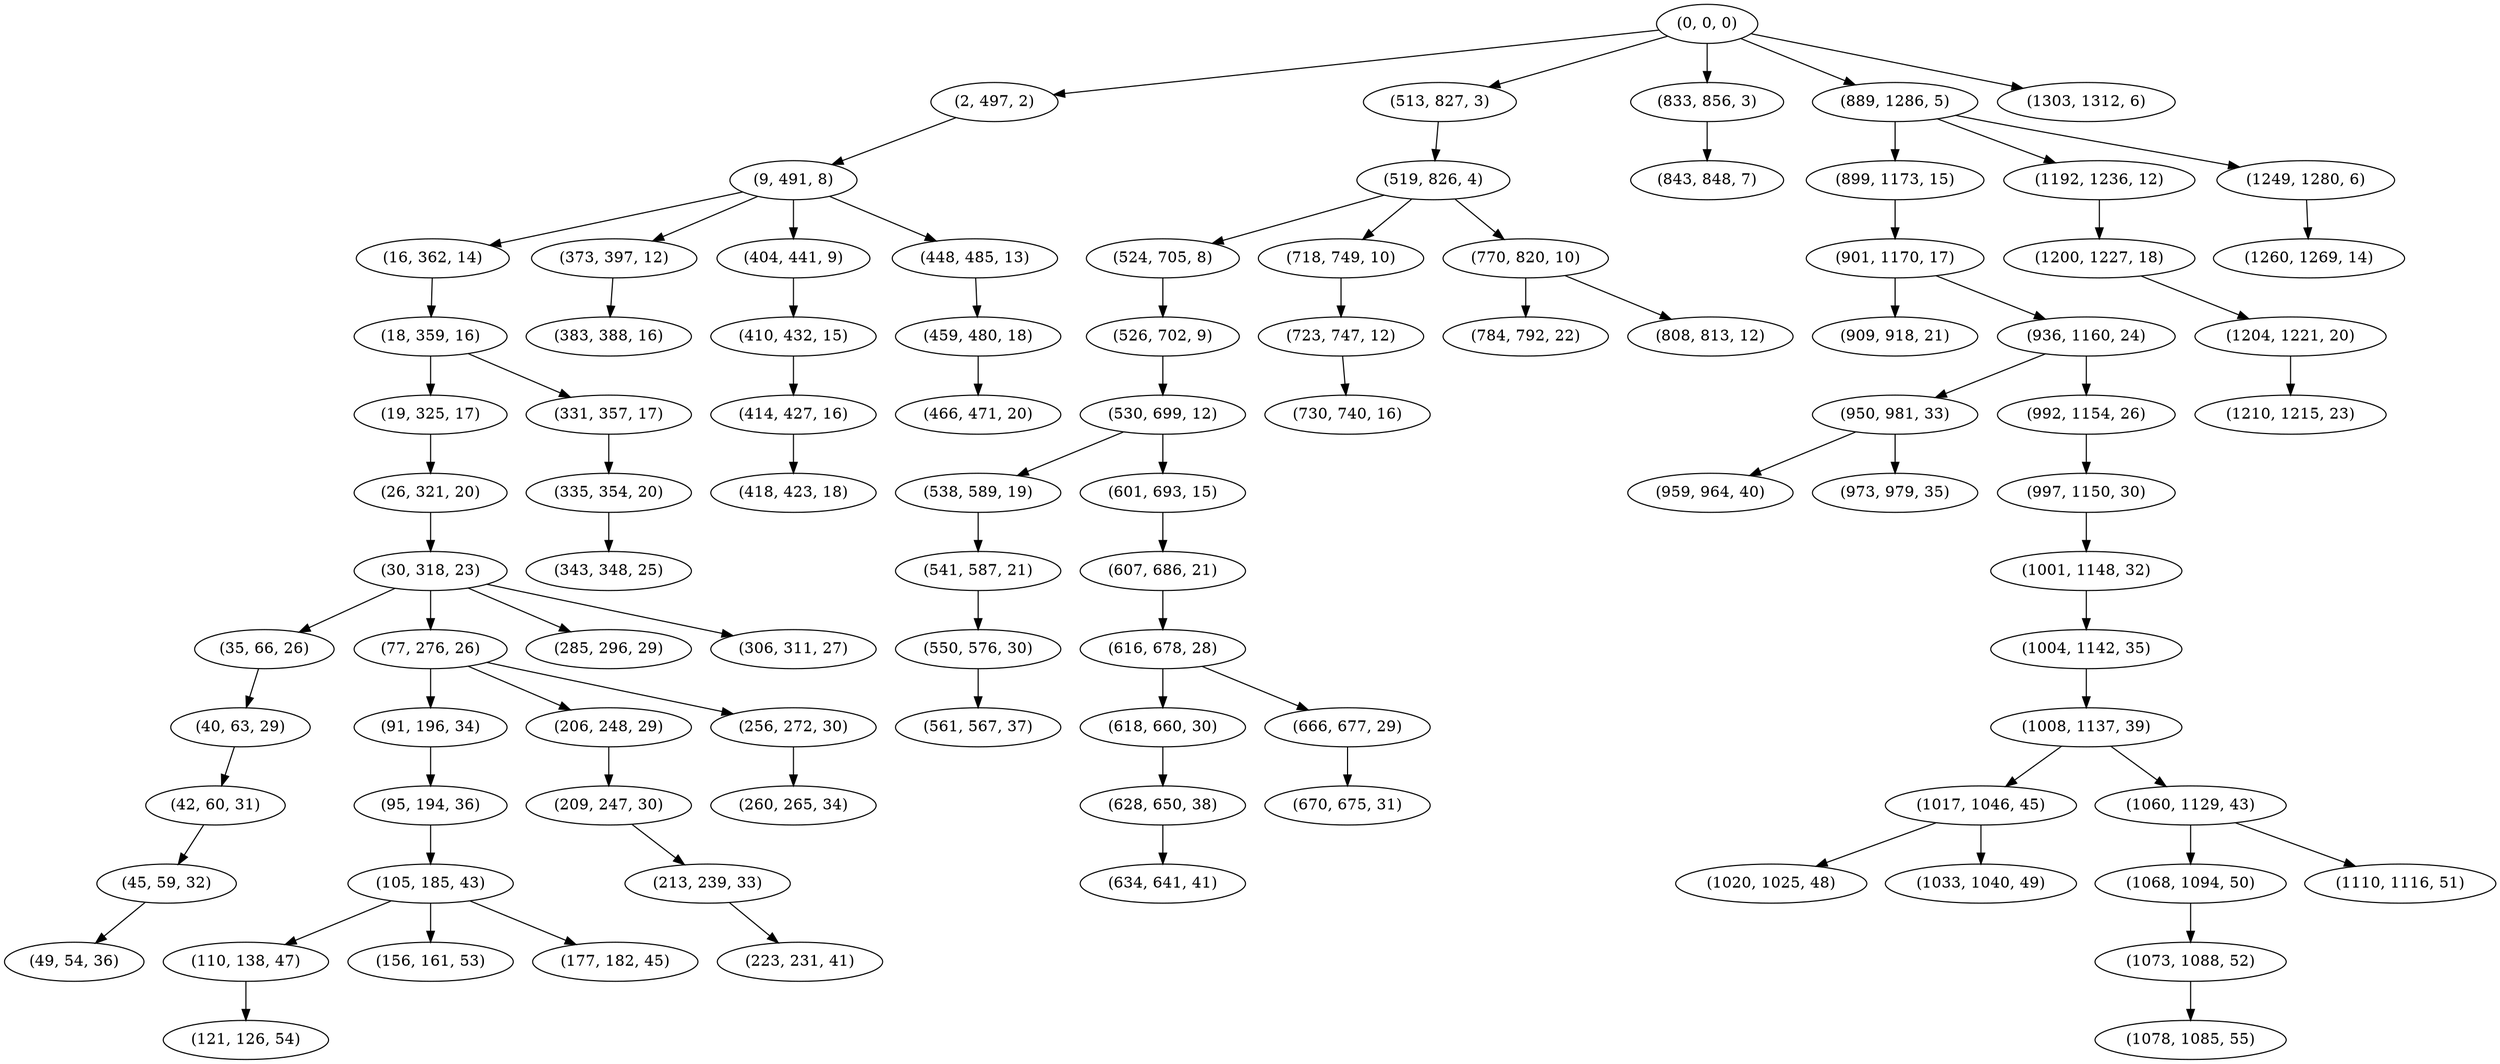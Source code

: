 digraph tree {
    "(0, 0, 0)";
    "(2, 497, 2)";
    "(9, 491, 8)";
    "(16, 362, 14)";
    "(18, 359, 16)";
    "(19, 325, 17)";
    "(26, 321, 20)";
    "(30, 318, 23)";
    "(35, 66, 26)";
    "(40, 63, 29)";
    "(42, 60, 31)";
    "(45, 59, 32)";
    "(49, 54, 36)";
    "(77, 276, 26)";
    "(91, 196, 34)";
    "(95, 194, 36)";
    "(105, 185, 43)";
    "(110, 138, 47)";
    "(121, 126, 54)";
    "(156, 161, 53)";
    "(177, 182, 45)";
    "(206, 248, 29)";
    "(209, 247, 30)";
    "(213, 239, 33)";
    "(223, 231, 41)";
    "(256, 272, 30)";
    "(260, 265, 34)";
    "(285, 296, 29)";
    "(306, 311, 27)";
    "(331, 357, 17)";
    "(335, 354, 20)";
    "(343, 348, 25)";
    "(373, 397, 12)";
    "(383, 388, 16)";
    "(404, 441, 9)";
    "(410, 432, 15)";
    "(414, 427, 16)";
    "(418, 423, 18)";
    "(448, 485, 13)";
    "(459, 480, 18)";
    "(466, 471, 20)";
    "(513, 827, 3)";
    "(519, 826, 4)";
    "(524, 705, 8)";
    "(526, 702, 9)";
    "(530, 699, 12)";
    "(538, 589, 19)";
    "(541, 587, 21)";
    "(550, 576, 30)";
    "(561, 567, 37)";
    "(601, 693, 15)";
    "(607, 686, 21)";
    "(616, 678, 28)";
    "(618, 660, 30)";
    "(628, 650, 38)";
    "(634, 641, 41)";
    "(666, 677, 29)";
    "(670, 675, 31)";
    "(718, 749, 10)";
    "(723, 747, 12)";
    "(730, 740, 16)";
    "(770, 820, 10)";
    "(784, 792, 22)";
    "(808, 813, 12)";
    "(833, 856, 3)";
    "(843, 848, 7)";
    "(889, 1286, 5)";
    "(899, 1173, 15)";
    "(901, 1170, 17)";
    "(909, 918, 21)";
    "(936, 1160, 24)";
    "(950, 981, 33)";
    "(959, 964, 40)";
    "(973, 979, 35)";
    "(992, 1154, 26)";
    "(997, 1150, 30)";
    "(1001, 1148, 32)";
    "(1004, 1142, 35)";
    "(1008, 1137, 39)";
    "(1017, 1046, 45)";
    "(1020, 1025, 48)";
    "(1033, 1040, 49)";
    "(1060, 1129, 43)";
    "(1068, 1094, 50)";
    "(1073, 1088, 52)";
    "(1078, 1085, 55)";
    "(1110, 1116, 51)";
    "(1192, 1236, 12)";
    "(1200, 1227, 18)";
    "(1204, 1221, 20)";
    "(1210, 1215, 23)";
    "(1249, 1280, 6)";
    "(1260, 1269, 14)";
    "(1303, 1312, 6)";
    "(0, 0, 0)" -> "(2, 497, 2)";
    "(0, 0, 0)" -> "(513, 827, 3)";
    "(0, 0, 0)" -> "(833, 856, 3)";
    "(0, 0, 0)" -> "(889, 1286, 5)";
    "(0, 0, 0)" -> "(1303, 1312, 6)";
    "(2, 497, 2)" -> "(9, 491, 8)";
    "(9, 491, 8)" -> "(16, 362, 14)";
    "(9, 491, 8)" -> "(373, 397, 12)";
    "(9, 491, 8)" -> "(404, 441, 9)";
    "(9, 491, 8)" -> "(448, 485, 13)";
    "(16, 362, 14)" -> "(18, 359, 16)";
    "(18, 359, 16)" -> "(19, 325, 17)";
    "(18, 359, 16)" -> "(331, 357, 17)";
    "(19, 325, 17)" -> "(26, 321, 20)";
    "(26, 321, 20)" -> "(30, 318, 23)";
    "(30, 318, 23)" -> "(35, 66, 26)";
    "(30, 318, 23)" -> "(77, 276, 26)";
    "(30, 318, 23)" -> "(285, 296, 29)";
    "(30, 318, 23)" -> "(306, 311, 27)";
    "(35, 66, 26)" -> "(40, 63, 29)";
    "(40, 63, 29)" -> "(42, 60, 31)";
    "(42, 60, 31)" -> "(45, 59, 32)";
    "(45, 59, 32)" -> "(49, 54, 36)";
    "(77, 276, 26)" -> "(91, 196, 34)";
    "(77, 276, 26)" -> "(206, 248, 29)";
    "(77, 276, 26)" -> "(256, 272, 30)";
    "(91, 196, 34)" -> "(95, 194, 36)";
    "(95, 194, 36)" -> "(105, 185, 43)";
    "(105, 185, 43)" -> "(110, 138, 47)";
    "(105, 185, 43)" -> "(156, 161, 53)";
    "(105, 185, 43)" -> "(177, 182, 45)";
    "(110, 138, 47)" -> "(121, 126, 54)";
    "(206, 248, 29)" -> "(209, 247, 30)";
    "(209, 247, 30)" -> "(213, 239, 33)";
    "(213, 239, 33)" -> "(223, 231, 41)";
    "(256, 272, 30)" -> "(260, 265, 34)";
    "(331, 357, 17)" -> "(335, 354, 20)";
    "(335, 354, 20)" -> "(343, 348, 25)";
    "(373, 397, 12)" -> "(383, 388, 16)";
    "(404, 441, 9)" -> "(410, 432, 15)";
    "(410, 432, 15)" -> "(414, 427, 16)";
    "(414, 427, 16)" -> "(418, 423, 18)";
    "(448, 485, 13)" -> "(459, 480, 18)";
    "(459, 480, 18)" -> "(466, 471, 20)";
    "(513, 827, 3)" -> "(519, 826, 4)";
    "(519, 826, 4)" -> "(524, 705, 8)";
    "(519, 826, 4)" -> "(718, 749, 10)";
    "(519, 826, 4)" -> "(770, 820, 10)";
    "(524, 705, 8)" -> "(526, 702, 9)";
    "(526, 702, 9)" -> "(530, 699, 12)";
    "(530, 699, 12)" -> "(538, 589, 19)";
    "(530, 699, 12)" -> "(601, 693, 15)";
    "(538, 589, 19)" -> "(541, 587, 21)";
    "(541, 587, 21)" -> "(550, 576, 30)";
    "(550, 576, 30)" -> "(561, 567, 37)";
    "(601, 693, 15)" -> "(607, 686, 21)";
    "(607, 686, 21)" -> "(616, 678, 28)";
    "(616, 678, 28)" -> "(618, 660, 30)";
    "(616, 678, 28)" -> "(666, 677, 29)";
    "(618, 660, 30)" -> "(628, 650, 38)";
    "(628, 650, 38)" -> "(634, 641, 41)";
    "(666, 677, 29)" -> "(670, 675, 31)";
    "(718, 749, 10)" -> "(723, 747, 12)";
    "(723, 747, 12)" -> "(730, 740, 16)";
    "(770, 820, 10)" -> "(784, 792, 22)";
    "(770, 820, 10)" -> "(808, 813, 12)";
    "(833, 856, 3)" -> "(843, 848, 7)";
    "(889, 1286, 5)" -> "(899, 1173, 15)";
    "(889, 1286, 5)" -> "(1192, 1236, 12)";
    "(889, 1286, 5)" -> "(1249, 1280, 6)";
    "(899, 1173, 15)" -> "(901, 1170, 17)";
    "(901, 1170, 17)" -> "(909, 918, 21)";
    "(901, 1170, 17)" -> "(936, 1160, 24)";
    "(936, 1160, 24)" -> "(950, 981, 33)";
    "(936, 1160, 24)" -> "(992, 1154, 26)";
    "(950, 981, 33)" -> "(959, 964, 40)";
    "(950, 981, 33)" -> "(973, 979, 35)";
    "(992, 1154, 26)" -> "(997, 1150, 30)";
    "(997, 1150, 30)" -> "(1001, 1148, 32)";
    "(1001, 1148, 32)" -> "(1004, 1142, 35)";
    "(1004, 1142, 35)" -> "(1008, 1137, 39)";
    "(1008, 1137, 39)" -> "(1017, 1046, 45)";
    "(1008, 1137, 39)" -> "(1060, 1129, 43)";
    "(1017, 1046, 45)" -> "(1020, 1025, 48)";
    "(1017, 1046, 45)" -> "(1033, 1040, 49)";
    "(1060, 1129, 43)" -> "(1068, 1094, 50)";
    "(1060, 1129, 43)" -> "(1110, 1116, 51)";
    "(1068, 1094, 50)" -> "(1073, 1088, 52)";
    "(1073, 1088, 52)" -> "(1078, 1085, 55)";
    "(1192, 1236, 12)" -> "(1200, 1227, 18)";
    "(1200, 1227, 18)" -> "(1204, 1221, 20)";
    "(1204, 1221, 20)" -> "(1210, 1215, 23)";
    "(1249, 1280, 6)" -> "(1260, 1269, 14)";
}
